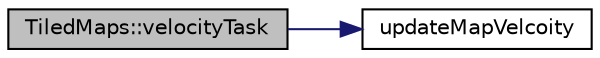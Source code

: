 digraph "TiledMaps::velocityTask"
{
 // LATEX_PDF_SIZE
  edge [fontname="Helvetica",fontsize="10",labelfontname="Helvetica",labelfontsize="10"];
  node [fontname="Helvetica",fontsize="10",shape=record];
  rankdir="LR";
  Node1 [label="TiledMaps::velocityTask",height=0.2,width=0.4,color="black", fillcolor="grey75", style="filled", fontcolor="black",tooltip=" "];
  Node1 -> Node2 [color="midnightblue",fontsize="10",style="solid",fontname="Helvetica"];
  Node2 [label="updateMapVelcoity",height=0.2,width=0.4,color="black", fillcolor="white", style="filled",URL="$_tiled_maps_8cpp.html#a26a1f42350a7f5e77122d5ce310098f2",tooltip=" "];
}
